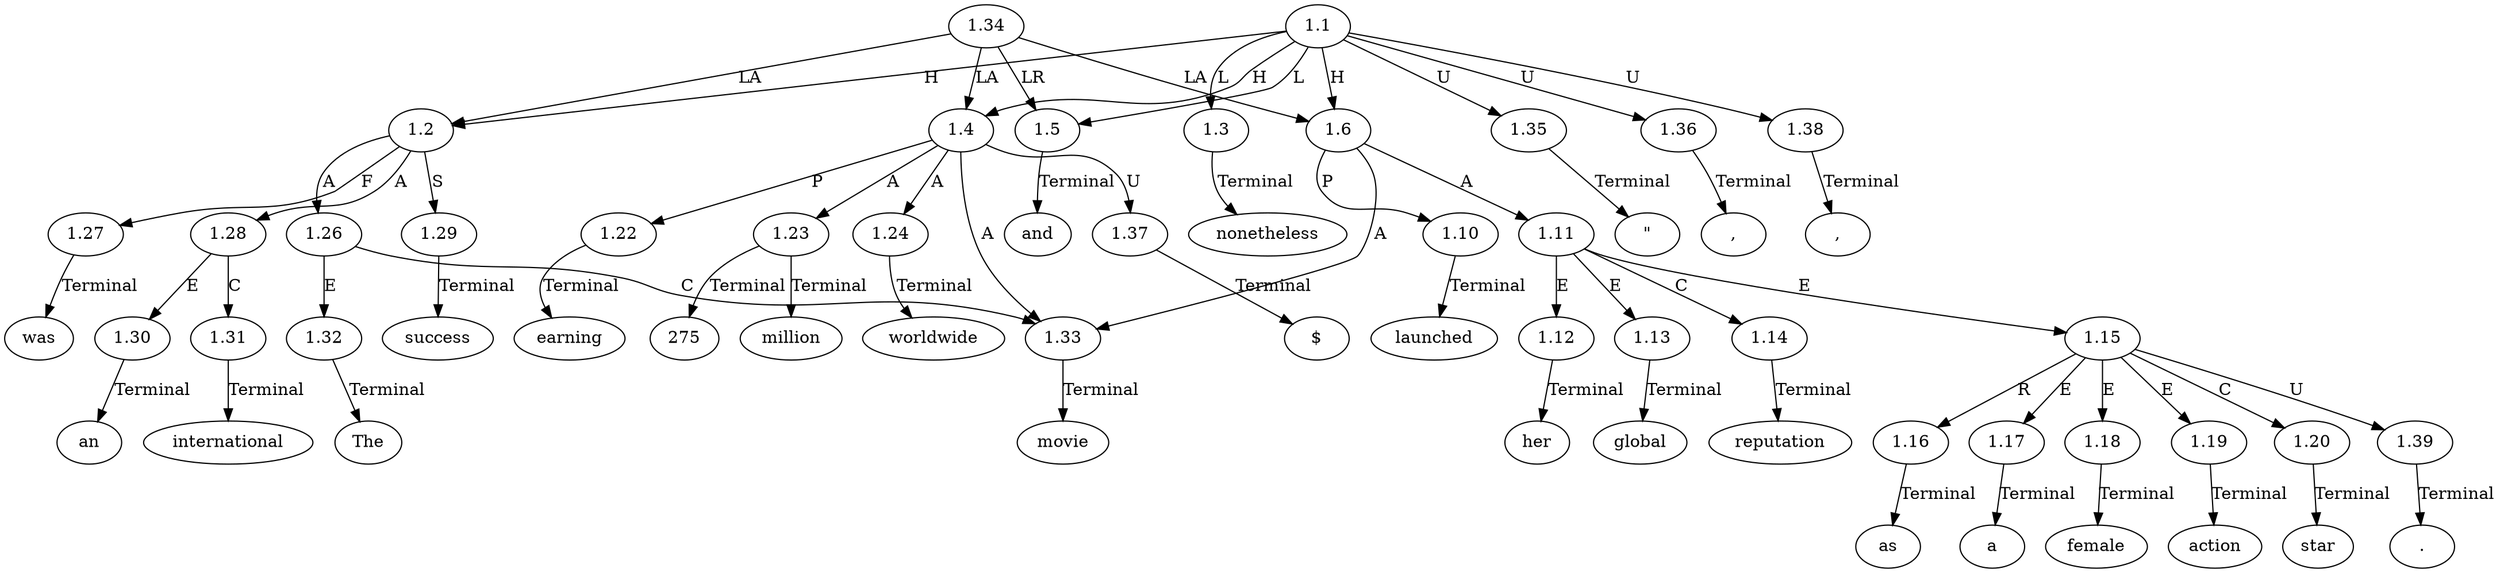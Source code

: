 // Graph
digraph {
	0.1 [label="\"" ordering=out]
	0.10 [label=earning ordering=out]
	0.11 [label="$" ordering=out]
	0.12 [label=275 ordering=out]
	0.13 [label=million ordering=out]
	0.14 [label=worldwide ordering=out]
	0.15 [label="," ordering=out]
	0.16 [label=and ordering=out]
	0.17 [label=launched ordering=out]
	0.18 [label=her ordering=out]
	0.19 [label=global ordering=out]
	0.2 [label=The ordering=out]
	0.20 [label=reputation ordering=out]
	0.21 [label=as ordering=out]
	0.22 [label=a ordering=out]
	0.23 [label=female ordering=out]
	0.24 [label=action ordering=out]
	0.25 [label=star ordering=out]
	0.26 [label="." ordering=out]
	0.3 [label=movie ordering=out]
	0.4 [label=was ordering=out]
	0.5 [label=an ordering=out]
	0.6 [label=international ordering=out]
	0.7 [label=success ordering=out]
	0.8 [label=nonetheless ordering=out]
	0.9 [label="," ordering=out]
	1.1 [label=1.1 ordering=out]
	1.2 [label=1.2 ordering=out]
	1.3 [label=1.3 ordering=out]
	1.4 [label=1.4 ordering=out]
	1.5 [label=1.5 ordering=out]
	1.6 [label=1.6 ordering=out]
	1.10 [label=1.10 ordering=out]
	1.11 [label=1.11 ordering=out]
	1.12 [label=1.12 ordering=out]
	1.13 [label=1.13 ordering=out]
	1.14 [label=1.14 ordering=out]
	1.15 [label=1.15 ordering=out]
	1.16 [label=1.16 ordering=out]
	1.17 [label=1.17 ordering=out]
	1.18 [label=1.18 ordering=out]
	1.19 [label=1.19 ordering=out]
	1.20 [label=1.20 ordering=out]
	1.22 [label=1.22 ordering=out]
	1.23 [label=1.23 ordering=out]
	1.24 [label=1.24 ordering=out]
	1.26 [label=1.26 ordering=out]
	1.27 [label=1.27 ordering=out]
	1.28 [label=1.28 ordering=out]
	1.29 [label=1.29 ordering=out]
	1.30 [label=1.30 ordering=out]
	1.31 [label=1.31 ordering=out]
	1.32 [label=1.32 ordering=out]
	1.33 [label=1.33 ordering=out]
	1.34 [label=1.34 ordering=out]
	1.35 [label=1.35 ordering=out]
	1.36 [label=1.36 ordering=out]
	1.37 [label=1.37 ordering=out]
	1.38 [label=1.38 ordering=out]
	1.39 [label=1.39 ordering=out]
	1.1 -> 1.2 [label=H ordering=out]
	1.1 -> 1.3 [label=L ordering=out]
	1.1 -> 1.4 [label=H ordering=out]
	1.1 -> 1.5 [label=L ordering=out]
	1.1 -> 1.6 [label=H ordering=out]
	1.1 -> 1.35 [label=U ordering=out]
	1.1 -> 1.36 [label=U ordering=out]
	1.1 -> 1.38 [label=U ordering=out]
	1.2 -> 1.26 [label=A ordering=out]
	1.2 -> 1.27 [label=F ordering=out]
	1.2 -> 1.28 [label=A ordering=out]
	1.2 -> 1.29 [label=S ordering=out]
	1.3 -> 0.8 [label=Terminal ordering=out]
	1.4 -> 1.22 [label=P ordering=out]
	1.4 -> 1.23 [label=A ordering=out]
	1.4 -> 1.24 [label=A ordering=out]
	1.4 -> 1.33 [label=A ordering=out]
	1.4 -> 1.37 [label=U ordering=out]
	1.5 -> 0.16 [label=Terminal ordering=out]
	1.6 -> 1.10 [label=P ordering=out]
	1.6 -> 1.11 [label=A ordering=out]
	1.6 -> 1.33 [label=A ordering=out]
	1.10 -> 0.17 [label=Terminal ordering=out]
	1.11 -> 1.12 [label=E ordering=out]
	1.11 -> 1.13 [label=E ordering=out]
	1.11 -> 1.14 [label=C ordering=out]
	1.11 -> 1.15 [label=E ordering=out]
	1.12 -> 0.18 [label=Terminal ordering=out]
	1.13 -> 0.19 [label=Terminal ordering=out]
	1.14 -> 0.20 [label=Terminal ordering=out]
	1.15 -> 1.16 [label=R ordering=out]
	1.15 -> 1.17 [label=E ordering=out]
	1.15 -> 1.18 [label=E ordering=out]
	1.15 -> 1.19 [label=E ordering=out]
	1.15 -> 1.20 [label=C ordering=out]
	1.15 -> 1.39 [label=U ordering=out]
	1.16 -> 0.21 [label=Terminal ordering=out]
	1.17 -> 0.22 [label=Terminal ordering=out]
	1.18 -> 0.23 [label=Terminal ordering=out]
	1.19 -> 0.24 [label=Terminal ordering=out]
	1.20 -> 0.25 [label=Terminal ordering=out]
	1.22 -> 0.10 [label=Terminal ordering=out]
	1.23 -> 0.12 [label=Terminal ordering=out]
	1.23 -> 0.13 [label=Terminal ordering=out]
	1.24 -> 0.14 [label=Terminal ordering=out]
	1.26 -> 1.32 [label=E ordering=out]
	1.26 -> 1.33 [label=C ordering=out]
	1.27 -> 0.4 [label=Terminal ordering=out]
	1.28 -> 1.30 [label=E ordering=out]
	1.28 -> 1.31 [label=C ordering=out]
	1.29 -> 0.7 [label=Terminal ordering=out]
	1.30 -> 0.5 [label=Terminal ordering=out]
	1.31 -> 0.6 [label=Terminal ordering=out]
	1.32 -> 0.2 [label=Terminal ordering=out]
	1.33 -> 0.3 [label=Terminal ordering=out]
	1.34 -> 1.2 [label=LA ordering=out]
	1.34 -> 1.4 [label=LA ordering=out]
	1.34 -> 1.5 [label=LR ordering=out]
	1.34 -> 1.6 [label=LA ordering=out]
	1.35 -> 0.1 [label=Terminal ordering=out]
	1.36 -> 0.9 [label=Terminal ordering=out]
	1.37 -> 0.11 [label=Terminal ordering=out]
	1.38 -> 0.15 [label=Terminal ordering=out]
	1.39 -> 0.26 [label=Terminal ordering=out]
}
